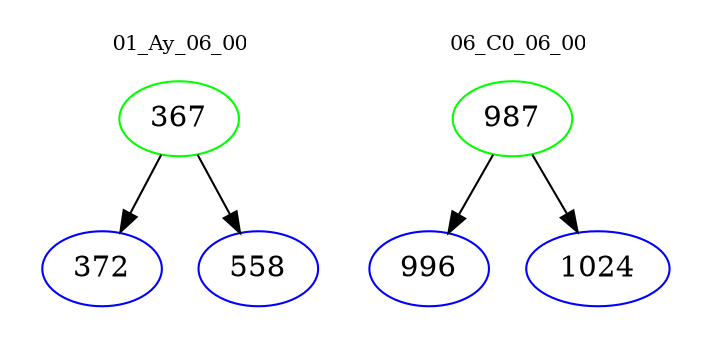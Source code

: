 digraph{
subgraph cluster_0 {
color = white
label = "01_Ay_06_00";
fontsize=10;
T0_367 [label="367", color="green"]
T0_367 -> T0_372 [color="black"]
T0_372 [label="372", color="blue"]
T0_367 -> T0_558 [color="black"]
T0_558 [label="558", color="blue"]
}
subgraph cluster_1 {
color = white
label = "06_C0_06_00";
fontsize=10;
T1_987 [label="987", color="green"]
T1_987 -> T1_996 [color="black"]
T1_996 [label="996", color="blue"]
T1_987 -> T1_1024 [color="black"]
T1_1024 [label="1024", color="blue"]
}
}
